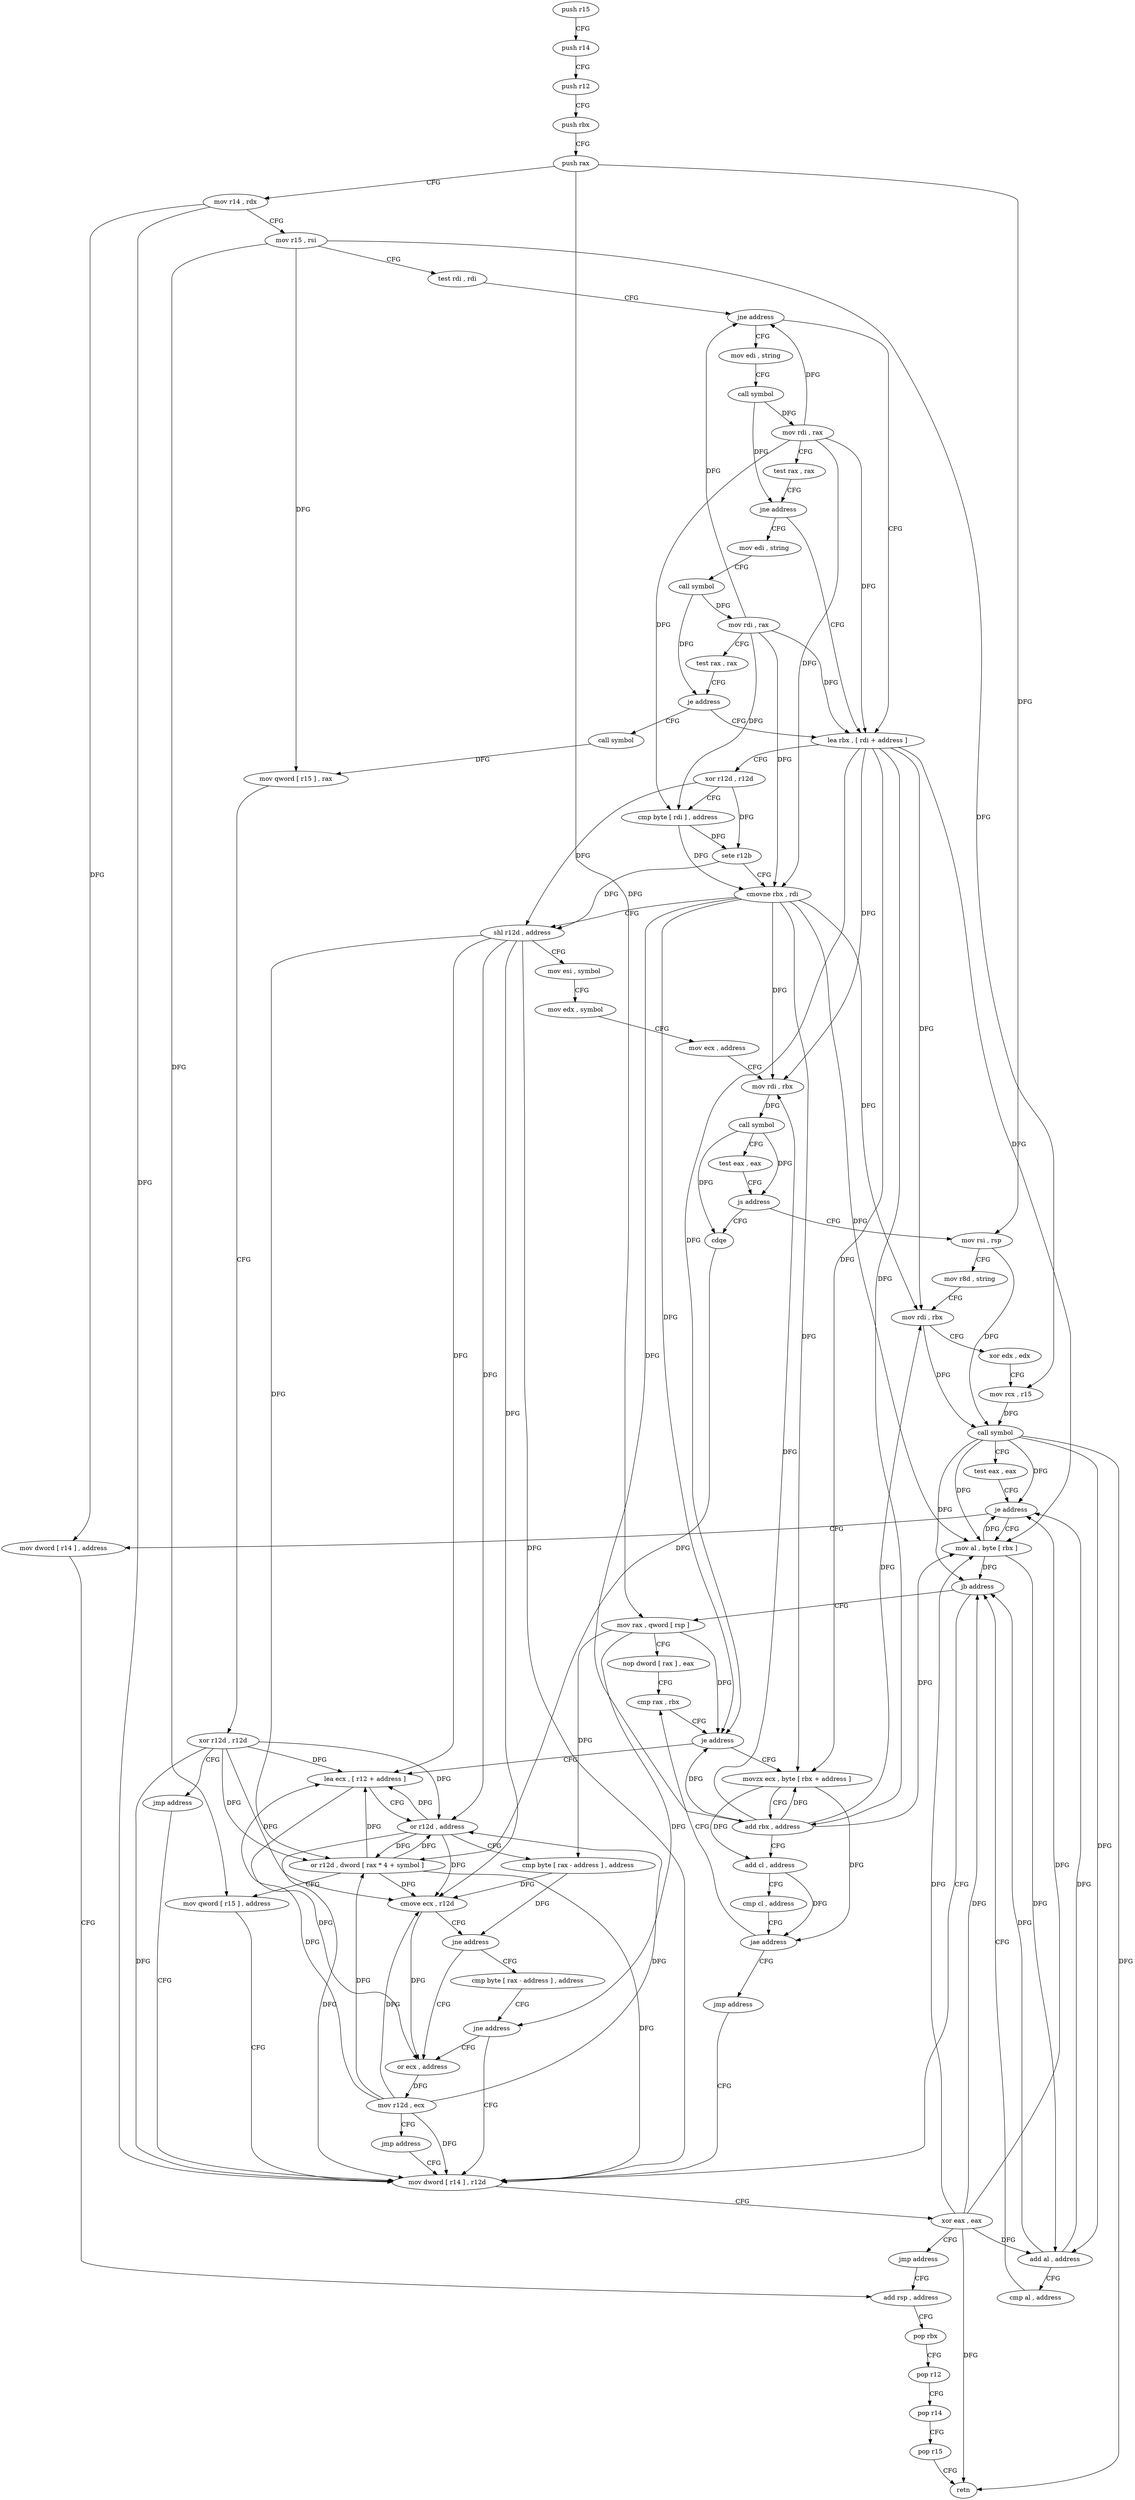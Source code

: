 digraph "func" {
"4279248" [label = "push r15" ]
"4279250" [label = "push r14" ]
"4279252" [label = "push r12" ]
"4279254" [label = "push rbx" ]
"4279255" [label = "push rax" ]
"4279256" [label = "mov r14 , rdx" ]
"4279259" [label = "mov r15 , rsi" ]
"4279262" [label = "test rdi , rdi" ]
"4279265" [label = "jne address" ]
"4279307" [label = "lea rbx , [ rdi + address ]" ]
"4279267" [label = "mov edi , string" ]
"4279311" [label = "xor r12d , r12d" ]
"4279314" [label = "cmp byte [ rdi ] , address" ]
"4279317" [label = "sete r12b" ]
"4279321" [label = "cmovne rbx , rdi" ]
"4279325" [label = "shl r12d , address" ]
"4279329" [label = "mov esi , symbol" ]
"4279334" [label = "mov edx , symbol" ]
"4279339" [label = "mov ecx , address" ]
"4279344" [label = "mov rdi , rbx" ]
"4279347" [label = "call symbol" ]
"4279352" [label = "test eax , eax" ]
"4279354" [label = "js address" ]
"4279380" [label = "mov rsi , rsp" ]
"4279356" [label = "cdqe" ]
"4279272" [label = "call symbol" ]
"4279277" [label = "mov rdi , rax" ]
"4279280" [label = "test rax , rax" ]
"4279283" [label = "jne address" ]
"4279285" [label = "mov edi , string" ]
"4279383" [label = "mov r8d , string" ]
"4279389" [label = "mov rdi , rbx" ]
"4279392" [label = "xor edx , edx" ]
"4279394" [label = "mov rcx , r15" ]
"4279397" [label = "call symbol" ]
"4279402" [label = "test eax , eax" ]
"4279404" [label = "je address" ]
"4279425" [label = "mov al , byte [ rbx ]" ]
"4279406" [label = "mov dword [ r14 ] , address" ]
"4279358" [label = "or r12d , dword [ rax * 4 + symbol ]" ]
"4279366" [label = "mov qword [ r15 ] , address" ]
"4279373" [label = "mov dword [ r14 ] , r12d" ]
"4279290" [label = "call symbol" ]
"4279295" [label = "mov rdi , rax" ]
"4279298" [label = "test rax , rax" ]
"4279301" [label = "je address" ]
"4279463" [label = "call symbol" ]
"4279427" [label = "add al , address" ]
"4279429" [label = "cmp al , address" ]
"4279431" [label = "jb address" ]
"4279433" [label = "mov rax , qword [ rsp ]" ]
"4279413" [label = "add rsp , address" ]
"4279417" [label = "pop rbx" ]
"4279418" [label = "pop r12" ]
"4279420" [label = "pop r14" ]
"4279422" [label = "pop r15" ]
"4279424" [label = "retn" ]
"4279468" [label = "mov qword [ r15 ] , rax" ]
"4279471" [label = "xor r12d , r12d" ]
"4279474" [label = "jmp address" ]
"4279376" [label = "xor eax , eax" ]
"4279378" [label = "jmp address" ]
"4279437" [label = "nop dword [ rax ] , eax" ]
"4279440" [label = "cmp rax , rbx" ]
"4279476" [label = "lea ecx , [ r12 + address ]" ]
"4279484" [label = "or r12d , address" ]
"4279491" [label = "cmp byte [ rax - address ] , address" ]
"4279495" [label = "cmove ecx , r12d" ]
"4279499" [label = "jne address" ]
"4279511" [label = "or ecx , address" ]
"4279501" [label = "cmp byte [ rax - address ] , address" ]
"4279445" [label = "movzx ecx , byte [ rbx + address ]" ]
"4279449" [label = "add rbx , address" ]
"4279453" [label = "add cl , address" ]
"4279456" [label = "cmp cl , address" ]
"4279459" [label = "jae address" ]
"4279461" [label = "jmp address" ]
"4279514" [label = "mov r12d , ecx" ]
"4279517" [label = "jmp address" ]
"4279505" [label = "jne address" ]
"4279443" [label = "je address" ]
"4279248" -> "4279250" [ label = "CFG" ]
"4279250" -> "4279252" [ label = "CFG" ]
"4279252" -> "4279254" [ label = "CFG" ]
"4279254" -> "4279255" [ label = "CFG" ]
"4279255" -> "4279256" [ label = "CFG" ]
"4279255" -> "4279433" [ label = "DFG" ]
"4279255" -> "4279380" [ label = "DFG" ]
"4279256" -> "4279259" [ label = "CFG" ]
"4279256" -> "4279406" [ label = "DFG" ]
"4279256" -> "4279373" [ label = "DFG" ]
"4279259" -> "4279262" [ label = "CFG" ]
"4279259" -> "4279394" [ label = "DFG" ]
"4279259" -> "4279366" [ label = "DFG" ]
"4279259" -> "4279468" [ label = "DFG" ]
"4279262" -> "4279265" [ label = "CFG" ]
"4279265" -> "4279307" [ label = "CFG" ]
"4279265" -> "4279267" [ label = "CFG" ]
"4279307" -> "4279311" [ label = "CFG" ]
"4279307" -> "4279344" [ label = "DFG" ]
"4279307" -> "4279389" [ label = "DFG" ]
"4279307" -> "4279425" [ label = "DFG" ]
"4279307" -> "4279443" [ label = "DFG" ]
"4279307" -> "4279445" [ label = "DFG" ]
"4279307" -> "4279449" [ label = "DFG" ]
"4279267" -> "4279272" [ label = "CFG" ]
"4279311" -> "4279314" [ label = "CFG" ]
"4279311" -> "4279317" [ label = "DFG" ]
"4279311" -> "4279325" [ label = "DFG" ]
"4279314" -> "4279317" [ label = "DFG" ]
"4279314" -> "4279321" [ label = "DFG" ]
"4279317" -> "4279321" [ label = "CFG" ]
"4279317" -> "4279325" [ label = "DFG" ]
"4279321" -> "4279325" [ label = "CFG" ]
"4279321" -> "4279344" [ label = "DFG" ]
"4279321" -> "4279389" [ label = "DFG" ]
"4279321" -> "4279425" [ label = "DFG" ]
"4279321" -> "4279443" [ label = "DFG" ]
"4279321" -> "4279445" [ label = "DFG" ]
"4279321" -> "4279449" [ label = "DFG" ]
"4279325" -> "4279329" [ label = "CFG" ]
"4279325" -> "4279358" [ label = "DFG" ]
"4279325" -> "4279373" [ label = "DFG" ]
"4279325" -> "4279476" [ label = "DFG" ]
"4279325" -> "4279484" [ label = "DFG" ]
"4279325" -> "4279495" [ label = "DFG" ]
"4279329" -> "4279334" [ label = "CFG" ]
"4279334" -> "4279339" [ label = "CFG" ]
"4279339" -> "4279344" [ label = "CFG" ]
"4279344" -> "4279347" [ label = "DFG" ]
"4279347" -> "4279352" [ label = "CFG" ]
"4279347" -> "4279354" [ label = "DFG" ]
"4279347" -> "4279356" [ label = "DFG" ]
"4279352" -> "4279354" [ label = "CFG" ]
"4279354" -> "4279380" [ label = "CFG" ]
"4279354" -> "4279356" [ label = "CFG" ]
"4279380" -> "4279383" [ label = "CFG" ]
"4279380" -> "4279397" [ label = "DFG" ]
"4279356" -> "4279358" [ label = "DFG" ]
"4279272" -> "4279277" [ label = "DFG" ]
"4279272" -> "4279283" [ label = "DFG" ]
"4279277" -> "4279280" [ label = "CFG" ]
"4279277" -> "4279265" [ label = "DFG" ]
"4279277" -> "4279307" [ label = "DFG" ]
"4279277" -> "4279314" [ label = "DFG" ]
"4279277" -> "4279321" [ label = "DFG" ]
"4279280" -> "4279283" [ label = "CFG" ]
"4279283" -> "4279307" [ label = "CFG" ]
"4279283" -> "4279285" [ label = "CFG" ]
"4279285" -> "4279290" [ label = "CFG" ]
"4279383" -> "4279389" [ label = "CFG" ]
"4279389" -> "4279392" [ label = "CFG" ]
"4279389" -> "4279397" [ label = "DFG" ]
"4279392" -> "4279394" [ label = "CFG" ]
"4279394" -> "4279397" [ label = "DFG" ]
"4279397" -> "4279402" [ label = "CFG" ]
"4279397" -> "4279404" [ label = "DFG" ]
"4279397" -> "4279425" [ label = "DFG" ]
"4279397" -> "4279427" [ label = "DFG" ]
"4279397" -> "4279431" [ label = "DFG" ]
"4279397" -> "4279424" [ label = "DFG" ]
"4279402" -> "4279404" [ label = "CFG" ]
"4279404" -> "4279425" [ label = "CFG" ]
"4279404" -> "4279406" [ label = "CFG" ]
"4279425" -> "4279427" [ label = "DFG" ]
"4279425" -> "4279404" [ label = "DFG" ]
"4279425" -> "4279431" [ label = "DFG" ]
"4279406" -> "4279413" [ label = "CFG" ]
"4279358" -> "4279366" [ label = "CFG" ]
"4279358" -> "4279373" [ label = "DFG" ]
"4279358" -> "4279476" [ label = "DFG" ]
"4279358" -> "4279484" [ label = "DFG" ]
"4279358" -> "4279495" [ label = "DFG" ]
"4279366" -> "4279373" [ label = "CFG" ]
"4279373" -> "4279376" [ label = "CFG" ]
"4279290" -> "4279295" [ label = "DFG" ]
"4279290" -> "4279301" [ label = "DFG" ]
"4279295" -> "4279298" [ label = "CFG" ]
"4279295" -> "4279265" [ label = "DFG" ]
"4279295" -> "4279307" [ label = "DFG" ]
"4279295" -> "4279314" [ label = "DFG" ]
"4279295" -> "4279321" [ label = "DFG" ]
"4279298" -> "4279301" [ label = "CFG" ]
"4279301" -> "4279463" [ label = "CFG" ]
"4279301" -> "4279307" [ label = "CFG" ]
"4279463" -> "4279468" [ label = "DFG" ]
"4279427" -> "4279429" [ label = "CFG" ]
"4279427" -> "4279404" [ label = "DFG" ]
"4279427" -> "4279431" [ label = "DFG" ]
"4279429" -> "4279431" [ label = "CFG" ]
"4279431" -> "4279373" [ label = "CFG" ]
"4279431" -> "4279433" [ label = "CFG" ]
"4279433" -> "4279437" [ label = "CFG" ]
"4279433" -> "4279443" [ label = "DFG" ]
"4279433" -> "4279491" [ label = "DFG" ]
"4279433" -> "4279505" [ label = "DFG" ]
"4279413" -> "4279417" [ label = "CFG" ]
"4279417" -> "4279418" [ label = "CFG" ]
"4279418" -> "4279420" [ label = "CFG" ]
"4279420" -> "4279422" [ label = "CFG" ]
"4279422" -> "4279424" [ label = "CFG" ]
"4279468" -> "4279471" [ label = "CFG" ]
"4279471" -> "4279474" [ label = "CFG" ]
"4279471" -> "4279358" [ label = "DFG" ]
"4279471" -> "4279373" [ label = "DFG" ]
"4279471" -> "4279476" [ label = "DFG" ]
"4279471" -> "4279484" [ label = "DFG" ]
"4279471" -> "4279495" [ label = "DFG" ]
"4279474" -> "4279373" [ label = "CFG" ]
"4279376" -> "4279378" [ label = "CFG" ]
"4279376" -> "4279404" [ label = "DFG" ]
"4279376" -> "4279427" [ label = "DFG" ]
"4279376" -> "4279431" [ label = "DFG" ]
"4279376" -> "4279425" [ label = "DFG" ]
"4279376" -> "4279424" [ label = "DFG" ]
"4279378" -> "4279413" [ label = "CFG" ]
"4279437" -> "4279440" [ label = "CFG" ]
"4279440" -> "4279443" [ label = "CFG" ]
"4279476" -> "4279484" [ label = "CFG" ]
"4279476" -> "4279511" [ label = "DFG" ]
"4279484" -> "4279491" [ label = "CFG" ]
"4279484" -> "4279373" [ label = "DFG" ]
"4279484" -> "4279476" [ label = "DFG" ]
"4279484" -> "4279358" [ label = "DFG" ]
"4279484" -> "4279495" [ label = "DFG" ]
"4279491" -> "4279495" [ label = "DFG" ]
"4279491" -> "4279499" [ label = "DFG" ]
"4279495" -> "4279499" [ label = "CFG" ]
"4279495" -> "4279511" [ label = "DFG" ]
"4279499" -> "4279511" [ label = "CFG" ]
"4279499" -> "4279501" [ label = "CFG" ]
"4279511" -> "4279514" [ label = "DFG" ]
"4279501" -> "4279505" [ label = "CFG" ]
"4279445" -> "4279449" [ label = "CFG" ]
"4279445" -> "4279453" [ label = "DFG" ]
"4279445" -> "4279459" [ label = "DFG" ]
"4279449" -> "4279453" [ label = "CFG" ]
"4279449" -> "4279344" [ label = "DFG" ]
"4279449" -> "4279389" [ label = "DFG" ]
"4279449" -> "4279425" [ label = "DFG" ]
"4279449" -> "4279443" [ label = "DFG" ]
"4279449" -> "4279445" [ label = "DFG" ]
"4279453" -> "4279456" [ label = "CFG" ]
"4279453" -> "4279459" [ label = "DFG" ]
"4279456" -> "4279459" [ label = "CFG" ]
"4279459" -> "4279440" [ label = "CFG" ]
"4279459" -> "4279461" [ label = "CFG" ]
"4279461" -> "4279373" [ label = "CFG" ]
"4279514" -> "4279517" [ label = "CFG" ]
"4279514" -> "4279373" [ label = "DFG" ]
"4279514" -> "4279476" [ label = "DFG" ]
"4279514" -> "4279484" [ label = "DFG" ]
"4279514" -> "4279495" [ label = "DFG" ]
"4279514" -> "4279358" [ label = "DFG" ]
"4279517" -> "4279373" [ label = "CFG" ]
"4279505" -> "4279373" [ label = "CFG" ]
"4279505" -> "4279511" [ label = "CFG" ]
"4279443" -> "4279476" [ label = "CFG" ]
"4279443" -> "4279445" [ label = "CFG" ]
}
